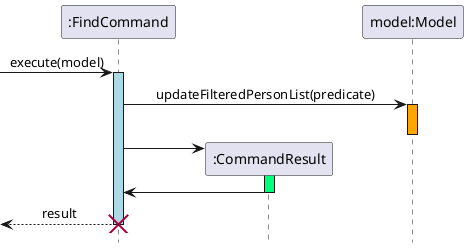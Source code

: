 @startuml  find_command

participant ":FindCommand" as FindCommand  order 1
participant "model:Model" as Model order 3
participant ":CommandResult" as CommandResult order 2
[-> FindCommand : execute(model)
activate FindCommand #LightBlue
FindCommand -> Model : updateFilteredPersonList(predicate) 
activate Model #Orange
deactivate Model
create CommandResult
FindCommand -> CommandResult 

activate CommandResult #SpringGreen
CommandResult -> FindCommand
deactivate CommandResult
' FindCommand --> [ : result
[<--FindCommand : result
deactivate FindCommand
destroy FindCommand
hide footbox
skinparam MinClassWidth 50
skinparam ParticipantPadding 10
skinparam Shadowing false
skinparam DefaultTextAlignment center
skinparam packageStyle Rectangle

@enduml
